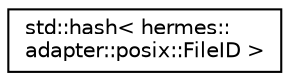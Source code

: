 digraph "Graphical Class Hierarchy"
{
 // LATEX_PDF_SIZE
  edge [fontname="Helvetica",fontsize="10",labelfontname="Helvetica",labelfontsize="10"];
  node [fontname="Helvetica",fontsize="10",shape=record];
  rankdir="LR";
  Node0 [label="std::hash\< hermes::\ladapter::posix::FileID \>",height=0.2,width=0.4,color="black", fillcolor="white", style="filled",URL="$structstd_1_1hash_3_01hermes_1_1adapter_1_1posix_1_1_file_i_d_01_4.html",tooltip=" "];
}
